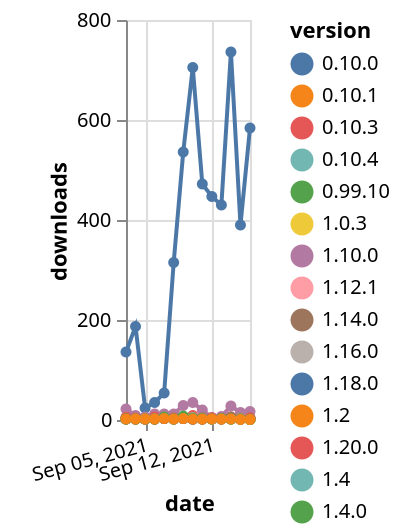 {"$schema": "https://vega.github.io/schema/vega-lite/v5.json", "description": "A simple bar chart with embedded data.", "data": {"values": [{"date": "2021-09-03", "total": 2688, "delta": 2, "version": "0.10.1"}, {"date": "2021-09-04", "total": 2690, "delta": 2, "version": "0.10.1"}, {"date": "2021-09-05", "total": 2692, "delta": 2, "version": "0.10.1"}, {"date": "2021-09-06", "total": 2694, "delta": 2, "version": "0.10.1"}, {"date": "2021-09-07", "total": 2697, "delta": 3, "version": "0.10.1"}, {"date": "2021-09-08", "total": 2699, "delta": 2, "version": "0.10.1"}, {"date": "2021-09-09", "total": 2702, "delta": 3, "version": "0.10.1"}, {"date": "2021-09-10", "total": 2704, "delta": 2, "version": "0.10.1"}, {"date": "2021-09-11", "total": 2706, "delta": 2, "version": "0.10.1"}, {"date": "2021-09-12", "total": 2708, "delta": 2, "version": "0.10.1"}, {"date": "2021-09-13", "total": 2710, "delta": 2, "version": "0.10.1"}, {"date": "2021-09-14", "total": 2712, "delta": 2, "version": "0.10.1"}, {"date": "2021-09-15", "total": 2714, "delta": 2, "version": "0.10.1"}, {"date": "2021-09-16", "total": 2715, "delta": 1, "version": "0.10.1"}, {"date": "2021-09-03", "total": 35482, "delta": 2, "version": "1.6.0"}, {"date": "2021-09-04", "total": 35485, "delta": 3, "version": "1.6.0"}, {"date": "2021-09-05", "total": 35487, "delta": 2, "version": "1.6.0"}, {"date": "2021-09-06", "total": 35489, "delta": 2, "version": "1.6.0"}, {"date": "2021-09-07", "total": 35493, "delta": 4, "version": "1.6.0"}, {"date": "2021-09-08", "total": 35495, "delta": 2, "version": "1.6.0"}, {"date": "2021-09-09", "total": 35498, "delta": 3, "version": "1.6.0"}, {"date": "2021-09-10", "total": 35501, "delta": 3, "version": "1.6.0"}, {"date": "2021-09-11", "total": 35504, "delta": 3, "version": "1.6.0"}, {"date": "2021-09-12", "total": 35506, "delta": 2, "version": "1.6.0"}, {"date": "2021-09-13", "total": 35508, "delta": 2, "version": "1.6.0"}, {"date": "2021-09-14", "total": 35511, "delta": 3, "version": "1.6.0"}, {"date": "2021-09-15", "total": 35513, "delta": 2, "version": "1.6.0"}, {"date": "2021-09-16", "total": 35514, "delta": 1, "version": "1.6.0"}, {"date": "2021-09-03", "total": 16262, "delta": 136, "version": "1.18.0"}, {"date": "2021-09-04", "total": 16449, "delta": 187, "version": "1.18.0"}, {"date": "2021-09-05", "total": 16473, "delta": 24, "version": "1.18.0"}, {"date": "2021-09-06", "total": 16508, "delta": 35, "version": "1.18.0"}, {"date": "2021-09-07", "total": 16562, "delta": 54, "version": "1.18.0"}, {"date": "2021-09-08", "total": 16877, "delta": 315, "version": "1.18.0"}, {"date": "2021-09-09", "total": 17413, "delta": 536, "version": "1.18.0"}, {"date": "2021-09-10", "total": 18118, "delta": 705, "version": "1.18.0"}, {"date": "2021-09-11", "total": 18590, "delta": 472, "version": "1.18.0"}, {"date": "2021-09-12", "total": 19037, "delta": 447, "version": "1.18.0"}, {"date": "2021-09-13", "total": 19467, "delta": 430, "version": "1.18.0"}, {"date": "2021-09-14", "total": 20203, "delta": 736, "version": "1.18.0"}, {"date": "2021-09-15", "total": 20593, "delta": 390, "version": "1.18.0"}, {"date": "2021-09-16", "total": 21177, "delta": 584, "version": "1.18.0"}, {"date": "2021-09-03", "total": 2811, "delta": 2, "version": "1.8.0"}, {"date": "2021-09-04", "total": 2813, "delta": 2, "version": "1.8.0"}, {"date": "2021-09-05", "total": 2815, "delta": 2, "version": "1.8.0"}, {"date": "2021-09-06", "total": 2817, "delta": 2, "version": "1.8.0"}, {"date": "2021-09-07", "total": 2821, "delta": 4, "version": "1.8.0"}, {"date": "2021-09-08", "total": 2823, "delta": 2, "version": "1.8.0"}, {"date": "2021-09-09", "total": 2827, "delta": 4, "version": "1.8.0"}, {"date": "2021-09-10", "total": 2829, "delta": 2, "version": "1.8.0"}, {"date": "2021-09-11", "total": 2831, "delta": 2, "version": "1.8.0"}, {"date": "2021-09-12", "total": 2833, "delta": 2, "version": "1.8.0"}, {"date": "2021-09-13", "total": 2835, "delta": 2, "version": "1.8.0"}, {"date": "2021-09-14", "total": 2837, "delta": 2, "version": "1.8.0"}, {"date": "2021-09-15", "total": 2839, "delta": 2, "version": "1.8.0"}, {"date": "2021-09-16", "total": 2840, "delta": 1, "version": "1.8.0"}, {"date": "2021-09-03", "total": 2694, "delta": 2, "version": "0.10.4"}, {"date": "2021-09-04", "total": 2696, "delta": 2, "version": "0.10.4"}, {"date": "2021-09-05", "total": 2698, "delta": 2, "version": "0.10.4"}, {"date": "2021-09-06", "total": 2700, "delta": 2, "version": "0.10.4"}, {"date": "2021-09-07", "total": 2703, "delta": 3, "version": "0.10.4"}, {"date": "2021-09-08", "total": 2705, "delta": 2, "version": "0.10.4"}, {"date": "2021-09-09", "total": 2708, "delta": 3, "version": "0.10.4"}, {"date": "2021-09-10", "total": 2710, "delta": 2, "version": "0.10.4"}, {"date": "2021-09-11", "total": 2712, "delta": 2, "version": "0.10.4"}, {"date": "2021-09-12", "total": 2714, "delta": 2, "version": "0.10.4"}, {"date": "2021-09-13", "total": 2716, "delta": 2, "version": "0.10.4"}, {"date": "2021-09-14", "total": 2718, "delta": 2, "version": "0.10.4"}, {"date": "2021-09-15", "total": 2720, "delta": 2, "version": "0.10.4"}, {"date": "2021-09-16", "total": 2721, "delta": 1, "version": "0.10.4"}, {"date": "2021-09-03", "total": 31411, "delta": 22, "version": "1.10.0"}, {"date": "2021-09-04", "total": 31420, "delta": 9, "version": "1.10.0"}, {"date": "2021-09-05", "total": 31426, "delta": 6, "version": "1.10.0"}, {"date": "2021-09-06", "total": 31438, "delta": 12, "version": "1.10.0"}, {"date": "2021-09-07", "total": 31450, "delta": 12, "version": "1.10.0"}, {"date": "2021-09-08", "total": 31462, "delta": 12, "version": "1.10.0"}, {"date": "2021-09-09", "total": 31491, "delta": 29, "version": "1.10.0"}, {"date": "2021-09-10", "total": 31526, "delta": 35, "version": "1.10.0"}, {"date": "2021-09-11", "total": 31546, "delta": 20, "version": "1.10.0"}, {"date": "2021-09-12", "total": 31551, "delta": 5, "version": "1.10.0"}, {"date": "2021-09-13", "total": 31558, "delta": 7, "version": "1.10.0"}, {"date": "2021-09-14", "total": 31586, "delta": 28, "version": "1.10.0"}, {"date": "2021-09-15", "total": 31601, "delta": 15, "version": "1.10.0"}, {"date": "2021-09-16", "total": 31618, "delta": 17, "version": "1.10.0"}, {"date": "2021-09-03", "total": 2754, "delta": 2, "version": "1.4"}, {"date": "2021-09-04", "total": 2756, "delta": 2, "version": "1.4"}, {"date": "2021-09-05", "total": 2758, "delta": 2, "version": "1.4"}, {"date": "2021-09-06", "total": 2760, "delta": 2, "version": "1.4"}, {"date": "2021-09-07", "total": 2763, "delta": 3, "version": "1.4"}, {"date": "2021-09-08", "total": 2765, "delta": 2, "version": "1.4"}, {"date": "2021-09-09", "total": 2768, "delta": 3, "version": "1.4"}, {"date": "2021-09-10", "total": 2770, "delta": 2, "version": "1.4"}, {"date": "2021-09-11", "total": 2772, "delta": 2, "version": "1.4"}, {"date": "2021-09-12", "total": 2774, "delta": 2, "version": "1.4"}, {"date": "2021-09-13", "total": 2776, "delta": 2, "version": "1.4"}, {"date": "2021-09-14", "total": 2778, "delta": 2, "version": "1.4"}, {"date": "2021-09-15", "total": 2779, "delta": 1, "version": "1.4"}, {"date": "2021-09-16", "total": 2780, "delta": 1, "version": "1.4"}, {"date": "2021-09-03", "total": 1924, "delta": 2, "version": "1.12.1"}, {"date": "2021-09-04", "total": 1926, "delta": 2, "version": "1.12.1"}, {"date": "2021-09-05", "total": 1928, "delta": 2, "version": "1.12.1"}, {"date": "2021-09-06", "total": 1930, "delta": 2, "version": "1.12.1"}, {"date": "2021-09-07", "total": 1933, "delta": 3, "version": "1.12.1"}, {"date": "2021-09-08", "total": 1935, "delta": 2, "version": "1.12.1"}, {"date": "2021-09-09", "total": 1938, "delta": 3, "version": "1.12.1"}, {"date": "2021-09-10", "total": 1940, "delta": 2, "version": "1.12.1"}, {"date": "2021-09-11", "total": 1942, "delta": 2, "version": "1.12.1"}, {"date": "2021-09-12", "total": 1944, "delta": 2, "version": "1.12.1"}, {"date": "2021-09-13", "total": 1946, "delta": 2, "version": "1.12.1"}, {"date": "2021-09-14", "total": 1948, "delta": 2, "version": "1.12.1"}, {"date": "2021-09-15", "total": 1950, "delta": 2, "version": "1.12.1"}, {"date": "2021-09-16", "total": 1951, "delta": 1, "version": "1.12.1"}, {"date": "2021-09-03", "total": 550, "delta": 5, "version": "1.20.0"}, {"date": "2021-09-04", "total": 554, "delta": 4, "version": "1.20.0"}, {"date": "2021-09-05", "total": 556, "delta": 2, "version": "1.20.0"}, {"date": "2021-09-06", "total": 562, "delta": 6, "version": "1.20.0"}, {"date": "2021-09-07", "total": 567, "delta": 5, "version": "1.20.0"}, {"date": "2021-09-08", "total": 571, "delta": 4, "version": "1.20.0"}, {"date": "2021-09-09", "total": 576, "delta": 5, "version": "1.20.0"}, {"date": "2021-09-10", "total": 585, "delta": 9, "version": "1.20.0"}, {"date": "2021-09-11", "total": 587, "delta": 2, "version": "1.20.0"}, {"date": "2021-09-12", "total": 591, "delta": 4, "version": "1.20.0"}, {"date": "2021-09-13", "total": 594, "delta": 3, "version": "1.20.0"}, {"date": "2021-09-14", "total": 600, "delta": 6, "version": "1.20.0"}, {"date": "2021-09-15", "total": 603, "delta": 3, "version": "1.20.0"}, {"date": "2021-09-16", "total": 607, "delta": 4, "version": "1.20.0"}, {"date": "2021-09-03", "total": 1634, "delta": 2, "version": "1.16.0"}, {"date": "2021-09-04", "total": 1636, "delta": 2, "version": "1.16.0"}, {"date": "2021-09-05", "total": 1638, "delta": 2, "version": "1.16.0"}, {"date": "2021-09-06", "total": 1640, "delta": 2, "version": "1.16.0"}, {"date": "2021-09-07", "total": 1643, "delta": 3, "version": "1.16.0"}, {"date": "2021-09-08", "total": 1645, "delta": 2, "version": "1.16.0"}, {"date": "2021-09-09", "total": 1649, "delta": 4, "version": "1.16.0"}, {"date": "2021-09-10", "total": 1654, "delta": 5, "version": "1.16.0"}, {"date": "2021-09-11", "total": 1656, "delta": 2, "version": "1.16.0"}, {"date": "2021-09-12", "total": 1658, "delta": 2, "version": "1.16.0"}, {"date": "2021-09-13", "total": 1660, "delta": 2, "version": "1.16.0"}, {"date": "2021-09-14", "total": 1662, "delta": 2, "version": "1.16.0"}, {"date": "2021-09-15", "total": 1665, "delta": 3, "version": "1.16.0"}, {"date": "2021-09-16", "total": 1667, "delta": 2, "version": "1.16.0"}, {"date": "2021-09-03", "total": 2682, "delta": 2, "version": "0.10.0"}, {"date": "2021-09-04", "total": 2684, "delta": 2, "version": "0.10.0"}, {"date": "2021-09-05", "total": 2686, "delta": 2, "version": "0.10.0"}, {"date": "2021-09-06", "total": 2688, "delta": 2, "version": "0.10.0"}, {"date": "2021-09-07", "total": 2691, "delta": 3, "version": "0.10.0"}, {"date": "2021-09-08", "total": 2693, "delta": 2, "version": "0.10.0"}, {"date": "2021-09-09", "total": 2696, "delta": 3, "version": "0.10.0"}, {"date": "2021-09-10", "total": 2698, "delta": 2, "version": "0.10.0"}, {"date": "2021-09-11", "total": 2700, "delta": 2, "version": "0.10.0"}, {"date": "2021-09-12", "total": 2702, "delta": 2, "version": "0.10.0"}, {"date": "2021-09-13", "total": 2704, "delta": 2, "version": "0.10.0"}, {"date": "2021-09-14", "total": 2706, "delta": 2, "version": "0.10.0"}, {"date": "2021-09-15", "total": 2708, "delta": 2, "version": "0.10.0"}, {"date": "2021-09-16", "total": 2709, "delta": 1, "version": "0.10.0"}, {"date": "2021-09-03", "total": 2700, "delta": 2, "version": "0.99.10"}, {"date": "2021-09-04", "total": 2702, "delta": 2, "version": "0.99.10"}, {"date": "2021-09-05", "total": 2704, "delta": 2, "version": "0.99.10"}, {"date": "2021-09-06", "total": 2706, "delta": 2, "version": "0.99.10"}, {"date": "2021-09-07", "total": 2709, "delta": 3, "version": "0.99.10"}, {"date": "2021-09-08", "total": 2711, "delta": 2, "version": "0.99.10"}, {"date": "2021-09-09", "total": 2714, "delta": 3, "version": "0.99.10"}, {"date": "2021-09-10", "total": 2716, "delta": 2, "version": "0.99.10"}, {"date": "2021-09-11", "total": 2718, "delta": 2, "version": "0.99.10"}, {"date": "2021-09-12", "total": 2720, "delta": 2, "version": "0.99.10"}, {"date": "2021-09-13", "total": 2722, "delta": 2, "version": "0.99.10"}, {"date": "2021-09-14", "total": 2724, "delta": 2, "version": "0.99.10"}, {"date": "2021-09-15", "total": 2726, "delta": 2, "version": "0.99.10"}, {"date": "2021-09-16", "total": 2727, "delta": 1, "version": "0.99.10"}, {"date": "2021-09-03", "total": 3487, "delta": 3, "version": "1.0.3"}, {"date": "2021-09-04", "total": 3489, "delta": 2, "version": "1.0.3"}, {"date": "2021-09-05", "total": 3491, "delta": 2, "version": "1.0.3"}, {"date": "2021-09-06", "total": 3493, "delta": 2, "version": "1.0.3"}, {"date": "2021-09-07", "total": 3497, "delta": 4, "version": "1.0.3"}, {"date": "2021-09-08", "total": 3499, "delta": 2, "version": "1.0.3"}, {"date": "2021-09-09", "total": 3502, "delta": 3, "version": "1.0.3"}, {"date": "2021-09-10", "total": 3504, "delta": 2, "version": "1.0.3"}, {"date": "2021-09-11", "total": 3506, "delta": 2, "version": "1.0.3"}, {"date": "2021-09-12", "total": 3508, "delta": 2, "version": "1.0.3"}, {"date": "2021-09-13", "total": 3510, "delta": 2, "version": "1.0.3"}, {"date": "2021-09-14", "total": 3512, "delta": 2, "version": "1.0.3"}, {"date": "2021-09-15", "total": 3514, "delta": 2, "version": "1.0.3"}, {"date": "2021-09-16", "total": 3515, "delta": 1, "version": "1.0.3"}, {"date": "2021-09-03", "total": 2702, "delta": 5, "version": "0.10.3"}, {"date": "2021-09-04", "total": 2704, "delta": 2, "version": "0.10.3"}, {"date": "2021-09-05", "total": 2706, "delta": 2, "version": "0.10.3"}, {"date": "2021-09-06", "total": 2708, "delta": 2, "version": "0.10.3"}, {"date": "2021-09-07", "total": 2711, "delta": 3, "version": "0.10.3"}, {"date": "2021-09-08", "total": 2713, "delta": 2, "version": "0.10.3"}, {"date": "2021-09-09", "total": 2716, "delta": 3, "version": "0.10.3"}, {"date": "2021-09-10", "total": 2718, "delta": 2, "version": "0.10.3"}, {"date": "2021-09-11", "total": 2720, "delta": 2, "version": "0.10.3"}, {"date": "2021-09-12", "total": 2724, "delta": 4, "version": "0.10.3"}, {"date": "2021-09-13", "total": 2726, "delta": 2, "version": "0.10.3"}, {"date": "2021-09-14", "total": 2729, "delta": 3, "version": "0.10.3"}, {"date": "2021-09-15", "total": 2731, "delta": 2, "version": "0.10.3"}, {"date": "2021-09-16", "total": 2735, "delta": 4, "version": "0.10.3"}, {"date": "2021-09-03", "total": 2403, "delta": 3, "version": "1.14.0"}, {"date": "2021-09-04", "total": 2405, "delta": 2, "version": "1.14.0"}, {"date": "2021-09-05", "total": 2407, "delta": 2, "version": "1.14.0"}, {"date": "2021-09-06", "total": 2409, "delta": 2, "version": "1.14.0"}, {"date": "2021-09-07", "total": 2412, "delta": 3, "version": "1.14.0"}, {"date": "2021-09-08", "total": 2415, "delta": 3, "version": "1.14.0"}, {"date": "2021-09-09", "total": 2418, "delta": 3, "version": "1.14.0"}, {"date": "2021-09-10", "total": 2420, "delta": 2, "version": "1.14.0"}, {"date": "2021-09-11", "total": 2424, "delta": 4, "version": "1.14.0"}, {"date": "2021-09-12", "total": 2426, "delta": 2, "version": "1.14.0"}, {"date": "2021-09-13", "total": 2429, "delta": 3, "version": "1.14.0"}, {"date": "2021-09-14", "total": 2435, "delta": 6, "version": "1.14.0"}, {"date": "2021-09-15", "total": 2437, "delta": 2, "version": "1.14.0"}, {"date": "2021-09-16", "total": 2439, "delta": 2, "version": "1.14.0"}, {"date": "2021-09-03", "total": 16344, "delta": 2, "version": "1.4.0"}, {"date": "2021-09-04", "total": 16346, "delta": 2, "version": "1.4.0"}, {"date": "2021-09-05", "total": 16348, "delta": 2, "version": "1.4.0"}, {"date": "2021-09-06", "total": 16350, "delta": 2, "version": "1.4.0"}, {"date": "2021-09-07", "total": 16356, "delta": 6, "version": "1.4.0"}, {"date": "2021-09-08", "total": 16358, "delta": 2, "version": "1.4.0"}, {"date": "2021-09-09", "total": 16366, "delta": 8, "version": "1.4.0"}, {"date": "2021-09-10", "total": 16370, "delta": 4, "version": "1.4.0"}, {"date": "2021-09-11", "total": 16373, "delta": 3, "version": "1.4.0"}, {"date": "2021-09-12", "total": 16375, "delta": 2, "version": "1.4.0"}, {"date": "2021-09-13", "total": 16378, "delta": 3, "version": "1.4.0"}, {"date": "2021-09-14", "total": 16380, "delta": 2, "version": "1.4.0"}, {"date": "2021-09-15", "total": 16382, "delta": 2, "version": "1.4.0"}, {"date": "2021-09-16", "total": 16383, "delta": 1, "version": "1.4.0"}, {"date": "2021-09-03", "total": 3997, "delta": 2, "version": "1.2"}, {"date": "2021-09-04", "total": 3999, "delta": 2, "version": "1.2"}, {"date": "2021-09-05", "total": 4001, "delta": 2, "version": "1.2"}, {"date": "2021-09-06", "total": 4003, "delta": 2, "version": "1.2"}, {"date": "2021-09-07", "total": 4006, "delta": 3, "version": "1.2"}, {"date": "2021-09-08", "total": 4008, "delta": 2, "version": "1.2"}, {"date": "2021-09-09", "total": 4011, "delta": 3, "version": "1.2"}, {"date": "2021-09-10", "total": 4013, "delta": 2, "version": "1.2"}, {"date": "2021-09-11", "total": 4015, "delta": 2, "version": "1.2"}, {"date": "2021-09-12", "total": 4017, "delta": 2, "version": "1.2"}, {"date": "2021-09-13", "total": 4019, "delta": 2, "version": "1.2"}, {"date": "2021-09-14", "total": 4021, "delta": 2, "version": "1.2"}, {"date": "2021-09-15", "total": 4022, "delta": 1, "version": "1.2"}, {"date": "2021-09-16", "total": 4023, "delta": 1, "version": "1.2"}]}, "width": "container", "mark": {"type": "line", "point": {"filled": true}}, "encoding": {"x": {"field": "date", "type": "temporal", "timeUnit": "yearmonthdate", "title": "date", "axis": {"labelAngle": -15}}, "y": {"field": "delta", "type": "quantitative", "title": "downloads"}, "color": {"field": "version", "type": "nominal"}, "tooltip": {"field": "delta"}}}